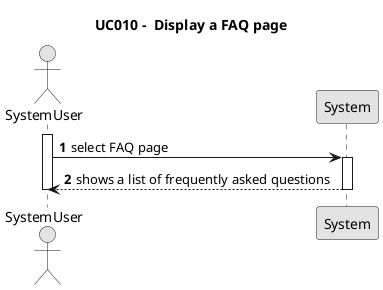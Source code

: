 @startuml
skinparam monochrome true
skinparam packageStyle rectangle
skinparam shadowing false

title UC010 -  Display a FAQ page

autonumber

actor SystemUser
participant System


activate SystemUser
    SystemUser -> System : select FAQ page
    activate System
        System --> SystemUser : shows a list of frequently asked questions
    deactivate System
deactivate SystemUser

@enduml